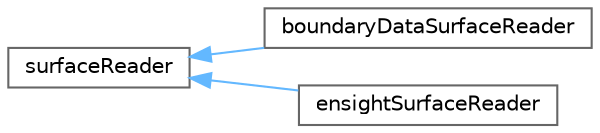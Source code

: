 digraph "Graphical Class Hierarchy"
{
 // LATEX_PDF_SIZE
  bgcolor="transparent";
  edge [fontname=Helvetica,fontsize=10,labelfontname=Helvetica,labelfontsize=10];
  node [fontname=Helvetica,fontsize=10,shape=box,height=0.2,width=0.4];
  rankdir="LR";
  Node0 [id="Node000000",label="surfaceReader",height=0.2,width=0.4,color="grey40", fillcolor="white", style="filled",URL="$classFoam_1_1surfaceReader.html",tooltip="Abstract base class for surface readers with fields."];
  Node0 -> Node1 [id="edge5359_Node000000_Node000001",dir="back",color="steelblue1",style="solid",tooltip=" "];
  Node1 [id="Node000001",label="boundaryDataSurfaceReader",height=0.2,width=0.4,color="grey40", fillcolor="white", style="filled",URL="$classFoam_1_1boundaryDataSurfaceReader.html",tooltip="A boundaryData format surface reader. However, the \"surface\" represented by boundaryData is actually ..."];
  Node0 -> Node2 [id="edge5360_Node000000_Node000002",dir="back",color="steelblue1",style="solid",tooltip=" "];
  Node2 [id="Node000002",label="ensightSurfaceReader",height=0.2,width=0.4,color="grey40", fillcolor="white", style="filled",URL="$classFoam_1_1ensightSurfaceReader.html",tooltip="Ensight format surface reader."];
}
